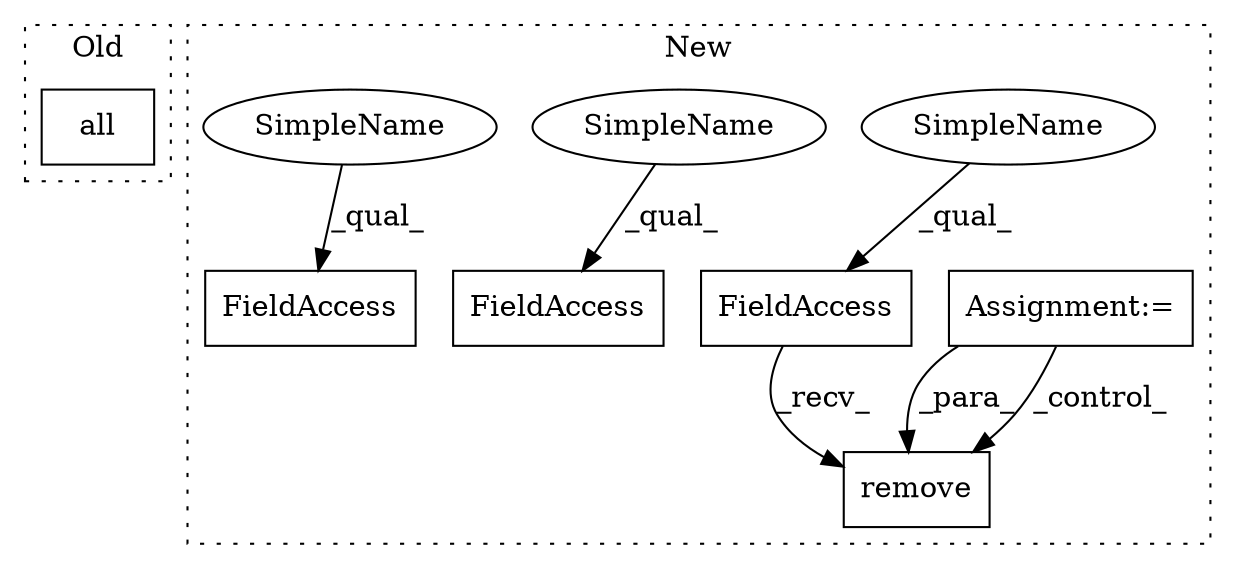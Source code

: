 digraph G {
subgraph cluster0 {
1 [label="all" a="32" s="19438" l="5" shape="box"];
label = "Old";
style="dotted";
}
subgraph cluster1 {
2 [label="remove" a="32" s="15198,15212" l="7,1" shape="box"];
3 [label="FieldAccess" a="22" s="15187" l="10" shape="box"];
4 [label="FieldAccess" a="22" s="14793" l="10" shape="box"];
5 [label="FieldAccess" a="22" s="15149" l="10" shape="box"];
6 [label="Assignment:=" a="7" s="15082,15177" l="53,2" shape="box"];
7 [label="SimpleName" a="42" s="15187" l="3" shape="ellipse"];
8 [label="SimpleName" a="42" s="14793" l="3" shape="ellipse"];
9 [label="SimpleName" a="42" s="15149" l="3" shape="ellipse"];
label = "New";
style="dotted";
}
3 -> 2 [label="_recv_"];
6 -> 2 [label="_para_"];
6 -> 2 [label="_control_"];
7 -> 3 [label="_qual_"];
8 -> 4 [label="_qual_"];
9 -> 5 [label="_qual_"];
}
